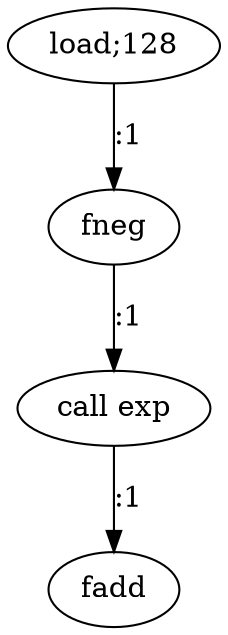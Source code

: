 digraph  {
   0 [label="load;128"];
   1 [label="fneg"];
   2 [label="call exp"];
   3 [label="fadd"];

   0->1 [label=":1"]
   1->2 [label=":1"]
   2->3 [label=":1"]
}
